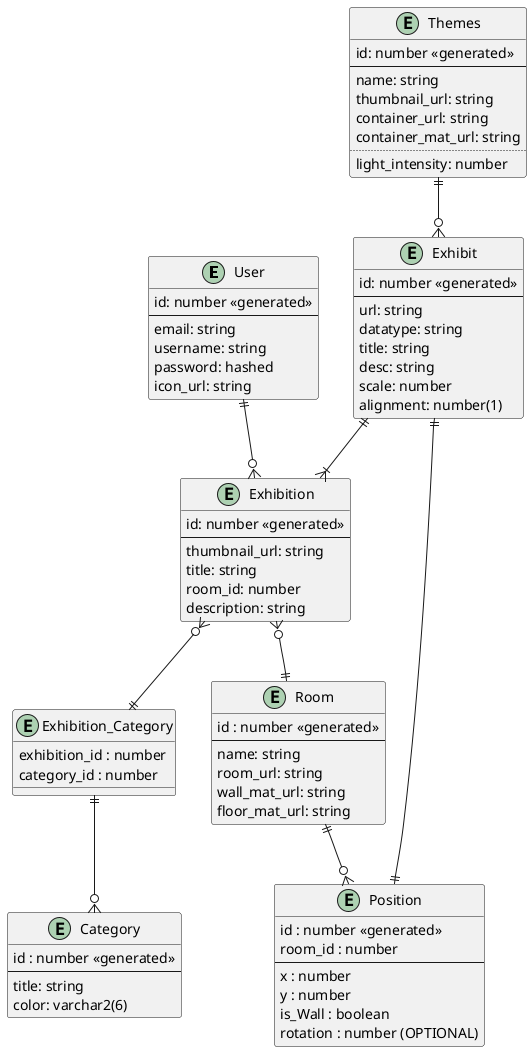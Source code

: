 @startuml DA-Klassendiagramm
entity User {
    id: number <<generated>>
    --
    email: string
    username: string
    password: hashed
    icon_url: string
}

entity Exhibition {
    id: number <<generated>>
    --
    thumbnail_url: string
    title: string
    room_id: number
    description: string
}
entity Themes {
    id: number <<generated>>
    --
    name: string
    thumbnail_url: string
    container_url: string
    container_mat_url: string
    ..
    light_intensity: number
}

entity Room {
    id : number <<generated>>
    --
    name: string
    room_url: string
    wall_mat_url: string
    floor_mat_url: string
}

entity Position{
    id : number <<generated>>
    room_id : number
    ---
    x : number
    y : number
    is_Wall : boolean
    rotation : number (OPTIONAL)
}

entity Exhibition_Category {
    exhibition_id : number
    category_id : number
}

entity Category{
   id : number <<generated>>
   --
   title: string
   color: varchar2(6)
}

entity Exhibit {
    id: number <<generated>> 
    --
    url: string
    datatype: string
    title: string
    desc: string
    scale: number
    alignment: number(1)
}

User ||--o{ Exhibition
Exhibit ||--|{Exhibition
Exhibit ||--|| Position
Exhibition }o--|| Exhibition_Category
Exhibition_Category ||--o{ Category
Room ||--o{ Position
Exhibition }o--|| Room
Themes ||--o{ Exhibit
@enduml